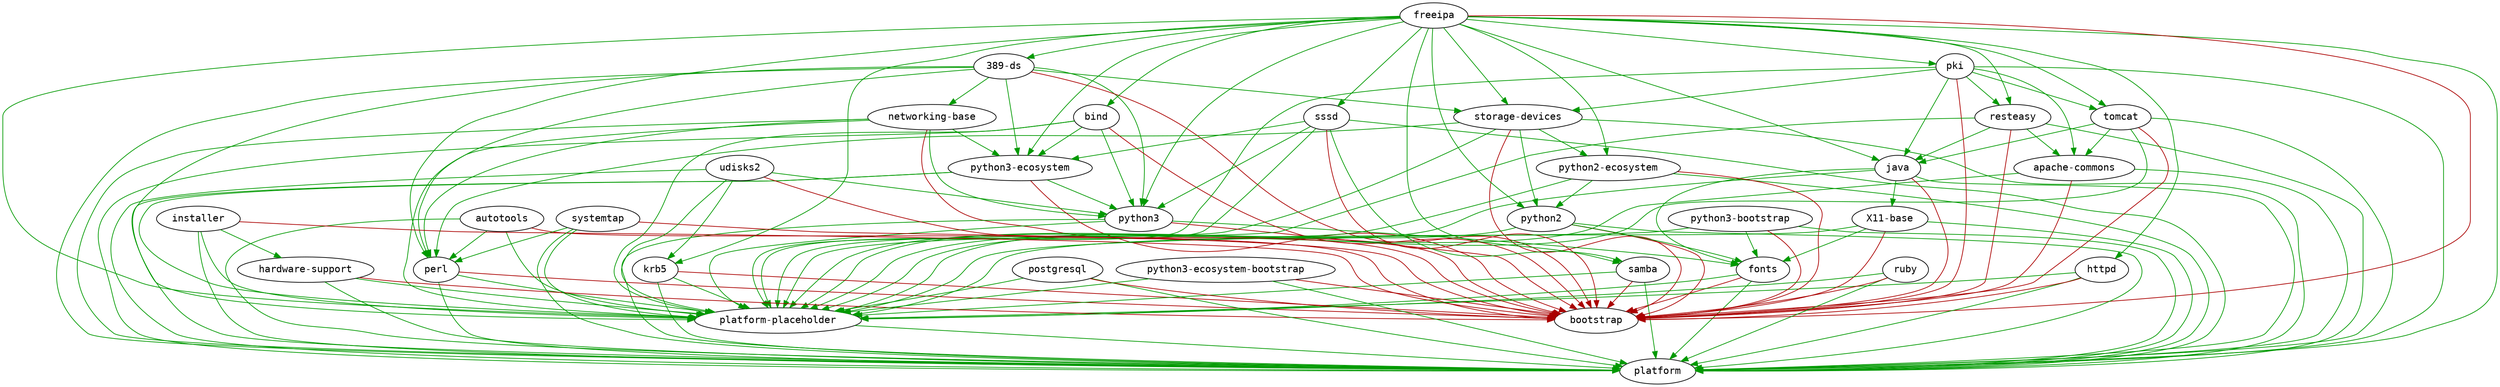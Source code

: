 digraph G {
  node [fontname=monospace];
  "389-ds" -> "platform" [color="#009900"];
  "389-ds" -> "platform-placeholder" [color="#009900"];
  "389-ds" -> "networking-base" [color="#009900"];
  "389-ds" -> "perl" [color="#009900"];
  "389-ds" -> "storage-devices" [color="#009900"];
  "389-ds" -> "python3" [color="#009900"];
  "389-ds" -> "python3-ecosystem" [color="#009900"];
  "389-ds" -> "bootstrap" [color="#aa0000"];
  "apache-commons" -> "platform" [color="#009900"];
  "apache-commons" -> "platform-placeholder" [color="#009900"];
  "apache-commons" -> "bootstrap" [color="#aa0000"];
  "autotools" -> "platform" [color="#009900"];
  "autotools" -> "perl" [color="#009900"];
  "autotools" -> "platform-placeholder" [color="#009900"];
  "autotools" -> "bootstrap" [color="#aa0000"];
  "bind" -> "platform" [color="#009900"];
  "bind" -> "platform-placeholder" [color="#009900"];
  "bind" -> "python3" [color="#009900"];
  "bind" -> "python3-ecosystem" [color="#009900"];
  "bind" -> "bootstrap" [color="#aa0000"];
  "fonts" -> "platform" [color="#009900"];
  "fonts" -> "platform-placeholder" [color="#009900"];
  "fonts" -> "bootstrap" [color="#aa0000"];
  "freeipa" -> "platform" [color="#009900"];
  "freeipa" -> "platform-placeholder" [color="#009900"];
  "freeipa" -> "java" [color="#009900"];
  "freeipa" -> "perl" [color="#009900"];
  "freeipa" -> "389-ds" [color="#009900"];
  "freeipa" -> "bind" [color="#009900"];
  "freeipa" -> "krb5" [color="#009900"];
  "freeipa" -> "sssd" [color="#009900"];
  "freeipa" -> "samba" [color="#009900"];
  "freeipa" -> "pki" [color="#009900"];
  "freeipa" -> "tomcat" [color="#009900"];
  "freeipa" -> "resteasy" [color="#009900"];
  "freeipa" -> "httpd" [color="#009900"];
  "freeipa" -> "storage-devices" [color="#009900"];
  "freeipa" -> "python2" [color="#009900"];
  "freeipa" -> "python2-ecosystem" [color="#009900"];
  "freeipa" -> "python3" [color="#009900"];
  "freeipa" -> "python3-ecosystem" [color="#009900"];
  "freeipa" -> "bootstrap" [color="#aa0000"];
  "hardware-support" -> "platform" [color="#009900"];
  "hardware-support" -> "platform-placeholder" [color="#009900"];
  "hardware-support" -> "bootstrap" [color="#aa0000"];
  "httpd" -> "platform" [color="#009900"];
  "httpd" -> "platform-placeholder" [color="#009900"];
  "httpd" -> "bootstrap" [color="#aa0000"];
  "installer" -> "platform" [color="#009900"];
  "installer" -> "platform-placeholder" [color="#009900"];
  "installer" -> "hardware-support" [color="#009900"];
  "installer" -> "bootstrap" [color="#aa0000"];
  "java" -> "platform" [color="#009900"];
  "java" -> "platform-placeholder" [color="#009900"];
  "java" -> "fonts" [color="#009900"];
  "java" -> "X11-base" [color="#009900"];
  "java" -> "bootstrap" [color="#aa0000"];
  "krb5" -> "platform" [color="#009900"];
  "krb5" -> "platform-placeholder" [color="#009900"];
  "krb5" -> "bootstrap" [color="#aa0000"];
  "networking-base" -> "platform" [color="#009900"];
  "networking-base" -> "platform-placeholder" [color="#009900"];
  "networking-base" -> "perl" [color="#009900"];
  "networking-base" -> "python3" [color="#009900"];
  "networking-base" -> "python3-ecosystem" [color="#009900"];
  "networking-base" -> "bootstrap" [color="#aa0000"];
  "perl" -> "platform" [color="#009900"];
  "perl" -> "platform-placeholder" [color="#009900"];
  "perl" -> "bootstrap" [color="#aa0000"];
  "pki" -> "platform" [color="#009900"];
  "pki" -> "platform-placeholder" [color="#009900"];
  "pki" -> "java" [color="#009900"];
  "pki" -> "tomcat" [color="#009900"];
  "pki" -> "resteasy" [color="#009900"];
  "pki" -> "storage-devices" [color="#009900"];
  "pki" -> "apache-commons" [color="#009900"];
  "pki" -> "bootstrap" [color="#aa0000"];
  "platform-placeholder" -> "platform" [color="#009900"];
  "postgresql" -> "platform" [color="#009900"];
  "postgresql" -> "platform-placeholder" [color="#009900"];
  "postgresql" -> "bootstrap" [color="#aa0000"];
  "python2" -> "platform" [color="#009900"];
  "python2" -> "platform-placeholder" [color="#009900"];
  "python2" -> "fonts" [color="#009900"];
  "python2" -> "bootstrap" [color="#aa0000"];
  "python2-ecosystem" -> "platform" [color="#009900"];
  "python2-ecosystem" -> "platform-placeholder" [color="#009900"];
  "python2-ecosystem" -> "python2" [color="#009900"];
  "python2-ecosystem" -> "bootstrap" [color="#aa0000"];
  "python3" -> "platform" [color="#009900"];
  "python3" -> "platform-placeholder" [color="#009900"];
  "python3" -> "fonts" [color="#009900"];
  "python3" -> "bootstrap" [color="#aa0000"];
  "python3-bootstrap" -> "platform" [color="#009900"];
  "python3-bootstrap" -> "platform-placeholder" [color="#009900"];
  "python3-bootstrap" -> "fonts" [color="#009900"];
  "python3-bootstrap" -> "bootstrap" [color="#aa0000"];
  "python3-ecosystem" -> "platform" [color="#009900"];
  "python3-ecosystem" -> "platform-placeholder" [color="#009900"];
  "python3-ecosystem" -> "python3" [color="#009900"];
  "python3-ecosystem" -> "bootstrap" [color="#aa0000"];
  "python3-ecosystem-bootstrap" -> "platform" [color="#009900"];
  "python3-ecosystem-bootstrap" -> "platform-placeholder" [color="#009900"];
  "python3-ecosystem-bootstrap" -> "bootstrap" [color="#aa0000"];
  "resteasy" -> "platform" [color="#009900"];
  "resteasy" -> "platform-placeholder" [color="#009900"];
  "resteasy" -> "java" [color="#009900"];
  "resteasy" -> "apache-commons" [color="#009900"];
  "resteasy" -> "bootstrap" [color="#aa0000"];
  "ruby" -> "platform" [color="#009900"];
  "ruby" -> "platform-placeholder" [color="#009900"];
  "ruby" -> "bootstrap" [color="#aa0000"];
  "samba" -> "platform" [color="#009900"];
  "samba" -> "platform-placeholder" [color="#009900"];
  "samba" -> "bootstrap" [color="#aa0000"];
  "sssd" -> "platform" [color="#009900"];
  "sssd" -> "platform-placeholder" [color="#009900"];
  "sssd" -> "samba" [color="#009900"];
  "sssd" -> "python3" [color="#009900"];
  "sssd" -> "python3-ecosystem" [color="#009900"];
  "sssd" -> "bootstrap" [color="#aa0000"];
  "storage-devices" -> "platform" [color="#009900"];
  "storage-devices" -> "platform-placeholder" [color="#009900"];
  "storage-devices" -> "perl" [color="#009900"];
  "storage-devices" -> "python2" [color="#009900"];
  "storage-devices" -> "python2-ecosystem" [color="#009900"];
  "storage-devices" -> "bootstrap" [color="#aa0000"];
  "systemtap" -> "platform" [color="#009900"];
  "systemtap" -> "perl" [color="#009900"];
  "systemtap" -> "platform-placeholder" [color="#009900"];
  "systemtap" -> "bootstrap" [color="#aa0000"];
  "tomcat" -> "platform" [color="#009900"];
  "tomcat" -> "platform-placeholder" [color="#009900"];
  "tomcat" -> "java" [color="#009900"];
  "tomcat" -> "apache-commons" [color="#009900"];
  "tomcat" -> "bootstrap" [color="#aa0000"];
  "udisks2" -> "platform" [color="#009900"];
  "udisks2" -> "platform-placeholder" [color="#009900"];
  "udisks2" -> "krb5" [color="#009900"];
  "udisks2" -> "python3" [color="#009900"];
  "udisks2" -> "bootstrap" [color="#aa0000"];
  "X11-base" -> "platform" [color="#009900"];
  "X11-base" -> "platform-placeholder" [color="#009900"];
  "X11-base" -> "fonts" [color="#009900"];
  "X11-base" -> "bootstrap" [color="#aa0000"];
}
